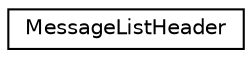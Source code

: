 digraph "Graphical Class Hierarchy"
{
  edge [fontname="Helvetica",fontsize="10",labelfontname="Helvetica",labelfontsize="10"];
  node [fontname="Helvetica",fontsize="10",shape=record];
  rankdir="LR";
  Node0 [label="MessageListHeader",height=0.2,width=0.4,color="black", fillcolor="white", style="filled",URL="$struct_message_list_header.html"];
}

